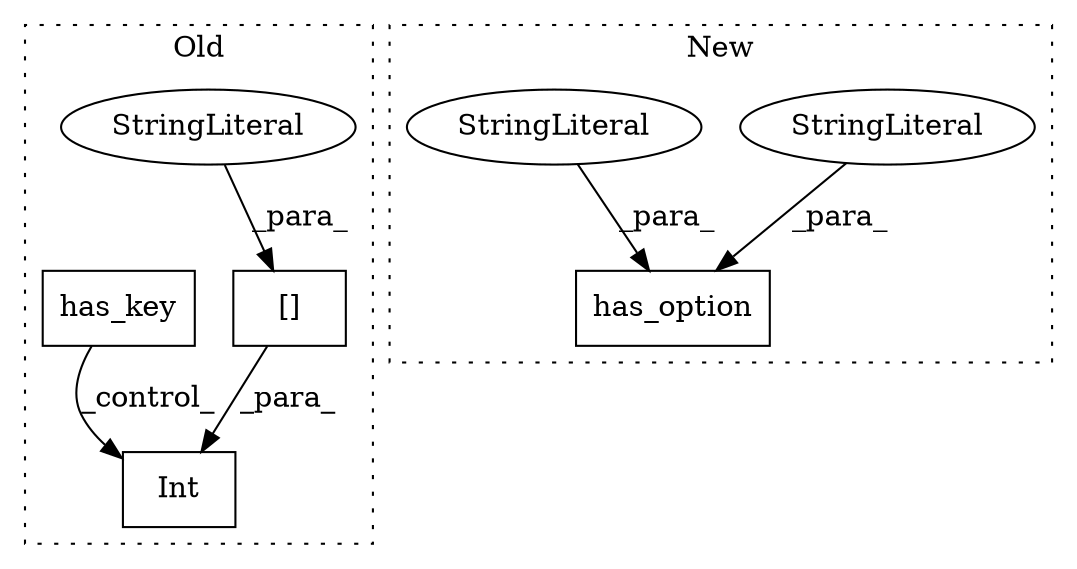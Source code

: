 digraph G {
subgraph cluster0 {
1 [label="[]" a="2" s="569,591" l="11,1" shape="box"];
5 [label="StringLiteral" a="45" s="580" l="11" shape="ellipse"];
6 [label="Int" a="32" s="565,592" l="4,1" shape="box"];
7 [label="has_key" a="32" s="521,540" l="8,1" shape="box"];
label = "Old";
style="dotted";
}
subgraph cluster1 {
2 [label="has_option" a="32" s="582,609" l="11,1" shape="box"];
3 [label="StringLiteral" a="45" s="603" l="6" shape="ellipse"];
4 [label="StringLiteral" a="45" s="593" l="9" shape="ellipse"];
label = "New";
style="dotted";
}
1 -> 6 [label="_para_"];
3 -> 2 [label="_para_"];
4 -> 2 [label="_para_"];
5 -> 1 [label="_para_"];
7 -> 6 [label="_control_"];
}